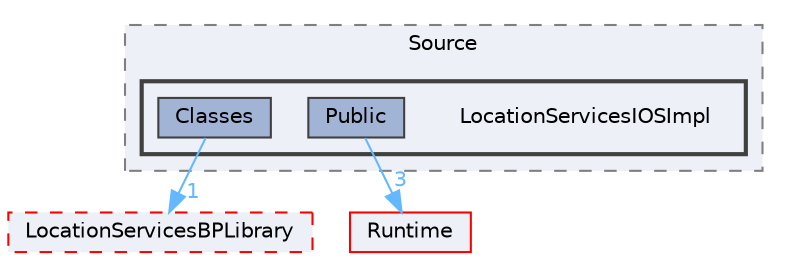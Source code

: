 digraph "LocationServicesIOSImpl"
{
 // INTERACTIVE_SVG=YES
 // LATEX_PDF_SIZE
  bgcolor="transparent";
  edge [fontname=Helvetica,fontsize=10,labelfontname=Helvetica,labelfontsize=10];
  node [fontname=Helvetica,fontsize=10,shape=box,height=0.2,width=0.4];
  compound=true
  subgraph clusterdir_a90f952e96ec26c88a2e988eb8231e60 {
    graph [ bgcolor="#edf0f7", pencolor="grey50", label="Source", fontname=Helvetica,fontsize=10 style="filled,dashed", URL="dir_a90f952e96ec26c88a2e988eb8231e60.html",tooltip=""]
  subgraph clusterdir_bdf99146954b4c5e4f457abfe745bc59 {
    graph [ bgcolor="#edf0f7", pencolor="grey25", label="", fontname=Helvetica,fontsize=10 style="filled,bold", URL="dir_bdf99146954b4c5e4f457abfe745bc59.html",tooltip=""]
    dir_bdf99146954b4c5e4f457abfe745bc59 [shape=plaintext, label="LocationServicesIOSImpl"];
  dir_b24d386155fac4679ac7cfa9699ba291 [label="Classes", fillcolor="#a2b4d6", color="grey25", style="filled", URL="dir_b24d386155fac4679ac7cfa9699ba291.html",tooltip=""];
  dir_6f30dd9adc633f8c17d532180ec080f9 [label="Public", fillcolor="#a2b4d6", color="grey25", style="filled", URL="dir_6f30dd9adc633f8c17d532180ec080f9.html",tooltip=""];
  }
  }
  dir_149b605e3dba403da3e5d4c73695e2fb [label="LocationServicesBPLibrary", fillcolor="#edf0f7", color="red", style="filled,dashed", URL="dir_149b605e3dba403da3e5d4c73695e2fb.html",tooltip=""];
  dir_7536b172fbd480bfd146a1b1acd6856b [label="Runtime", fillcolor="#edf0f7", color="red", style="filled", URL="dir_7536b172fbd480bfd146a1b1acd6856b.html",tooltip=""];
  dir_b24d386155fac4679ac7cfa9699ba291->dir_149b605e3dba403da3e5d4c73695e2fb [headlabel="1", labeldistance=1.5 headhref="dir_000184_000586.html" href="dir_000184_000586.html" color="steelblue1" fontcolor="steelblue1"];
  dir_6f30dd9adc633f8c17d532180ec080f9->dir_7536b172fbd480bfd146a1b1acd6856b [headlabel="3", labeldistance=1.5 headhref="dir_000874_000984.html" href="dir_000874_000984.html" color="steelblue1" fontcolor="steelblue1"];
}

